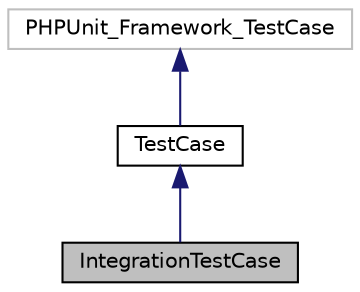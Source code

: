 digraph "IntegrationTestCase"
{
  edge [fontname="Helvetica",fontsize="10",labelfontname="Helvetica",labelfontsize="10"];
  node [fontname="Helvetica",fontsize="10",shape=record];
  Node1 [label="IntegrationTestCase",height=0.2,width=0.4,color="black", fillcolor="grey75", style="filled", fontcolor="black"];
  Node2 -> Node1 [dir="back",color="midnightblue",fontsize="10",style="solid",fontname="Helvetica"];
  Node2 [label="TestCase",height=0.2,width=0.4,color="black", fillcolor="white", style="filled",URL="$class_cake_1_1_test_suite_1_1_test_case.html"];
  Node3 -> Node2 [dir="back",color="midnightblue",fontsize="10",style="solid",fontname="Helvetica"];
  Node3 [label="PHPUnit_Framework_TestCase",height=0.2,width=0.4,color="grey75", fillcolor="white", style="filled"];
}
